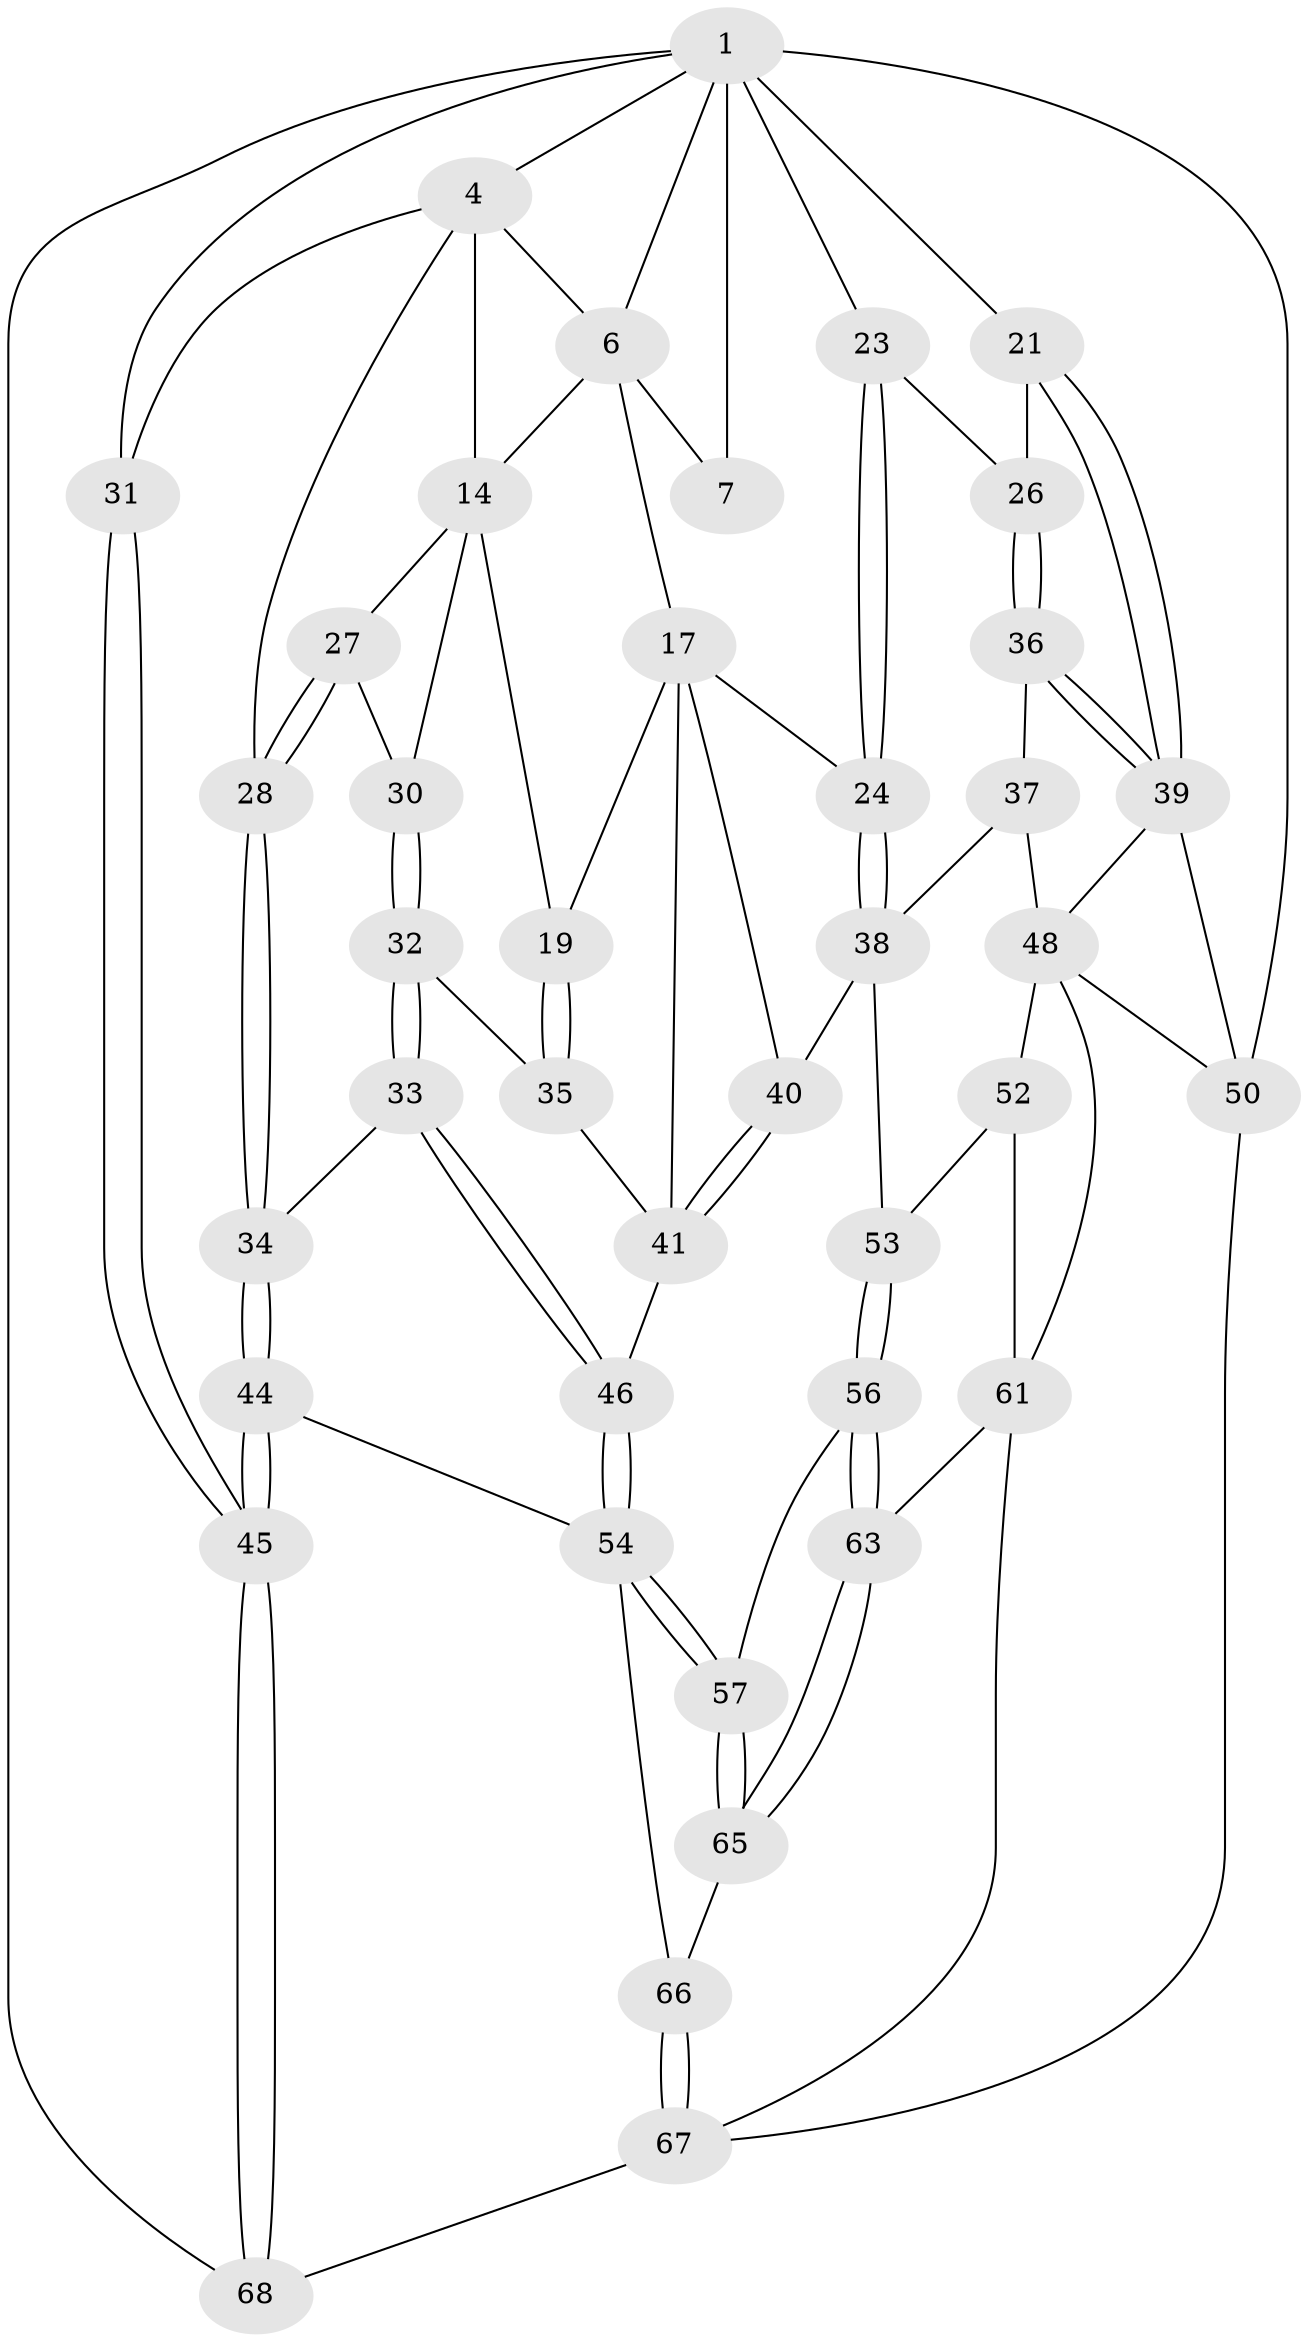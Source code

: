 // original degree distribution, {3: 0.028985507246376812, 5: 0.5797101449275363, 4: 0.21739130434782608, 6: 0.17391304347826086}
// Generated by graph-tools (version 1.1) at 2025/21/03/04/25 18:21:13]
// undirected, 41 vertices, 95 edges
graph export_dot {
graph [start="1"]
  node [color=gray90,style=filled];
  1 [pos="+0.8251093334583591+0",super="+8+2"];
  4 [pos="+0.09613581002946034+0",super="+12+5"];
  6 [pos="+0.45316534823018106+0",super="+13"];
  7 [pos="+0.5931354944269162+0"];
  14 [pos="+0.36119082904808103+0.1720548127764393",super="+15+20"];
  17 [pos="+0.5426034852663446+0.2147512690922263",super="+25+18"];
  19 [pos="+0.4401085809785333+0.2624367939396936"];
  21 [pos="+1+0.2213254306484943",super="+22"];
  23 [pos="+0.7220045978338611+0.2771902474396632"];
  24 [pos="+0.668757061168368+0.3081841412609763"];
  26 [pos="+0.8052660697288022+0.2738345047973943"];
  27 [pos="+0.23254729155307494+0.20599061243254763"];
  28 [pos="+0.09447440842765142+0.31447718018649"];
  30 [pos="+0.26535104511620655+0.24162358658956853"];
  31 [pos="+0+0.2892330067054764"];
  32 [pos="+0.29839918192434844+0.3733629858191609"];
  33 [pos="+0.19308609471812568+0.4842495299881727"];
  34 [pos="+0.19242050024652924+0.48420404629610586"];
  35 [pos="+0.3586836384083279+0.3598936480404633"];
  36 [pos="+0.811006834377035+0.42005609128209115"];
  37 [pos="+0.7561597104948512+0.44717246675156286"];
  38 [pos="+0.7113051994071621+0.4663569295838806",super="+43"];
  39 [pos="+1+0.44835158129840114",super="+47"];
  40 [pos="+0.580164904600569+0.5560685294303636"];
  41 [pos="+0.5133892829208443+0.5209182777224624",super="+42"];
  44 [pos="+0+0.6721702345069342"];
  45 [pos="+0+0.7076460758537487"];
  46 [pos="+0.2984269465706097+0.5646166083725477"];
  48 [pos="+1+0.6559400140135432",super="+49+58"];
  50 [pos="+1+1"];
  52 [pos="+0.6352437944502354+0.6217517932822678",super="+60"];
  53 [pos="+0.6311450307743965+0.6186512694418544"];
  54 [pos="+0.3108792237071956+0.7320883744711902",super="+55"];
  56 [pos="+0.535169146668177+0.7173186663528919"];
  57 [pos="+0.3355339124927369+0.7762823404520318"];
  61 [pos="+0.7109458525540686+1",super="+62"];
  63 [pos="+0.5399327357388687+0.9767904169946093"];
  65 [pos="+0.3194801027679041+0.8405028677527983"];
  66 [pos="+0.27950991819146687+0.8806659609967087"];
  67 [pos="+0.21533839266984478+0.9906298451047783",super="+69"];
  68 [pos="+0+0.7256842037691849"];
  1 -- 23;
  1 -- 7;
  1 -- 21 [weight=2];
  1 -- 50;
  1 -- 68;
  1 -- 4;
  1 -- 31;
  1 -- 6;
  4 -- 28;
  4 -- 31;
  4 -- 6;
  4 -- 14;
  6 -- 7;
  6 -- 14;
  6 -- 17;
  14 -- 27;
  14 -- 19;
  14 -- 30;
  17 -- 24;
  17 -- 40;
  17 -- 19;
  17 -- 41;
  19 -- 35;
  19 -- 35;
  21 -- 39;
  21 -- 39;
  21 -- 26;
  23 -- 24;
  23 -- 24;
  23 -- 26;
  24 -- 38;
  24 -- 38;
  26 -- 36;
  26 -- 36;
  27 -- 28;
  27 -- 28;
  27 -- 30;
  28 -- 34;
  28 -- 34;
  30 -- 32;
  30 -- 32;
  31 -- 45;
  31 -- 45;
  32 -- 33;
  32 -- 33;
  32 -- 35;
  33 -- 34;
  33 -- 46;
  33 -- 46;
  34 -- 44;
  34 -- 44;
  35 -- 41;
  36 -- 37;
  36 -- 39;
  36 -- 39;
  37 -- 38;
  37 -- 48;
  38 -- 40;
  38 -- 53;
  39 -- 48;
  39 -- 50;
  40 -- 41;
  40 -- 41;
  41 -- 46;
  44 -- 45;
  44 -- 45;
  44 -- 54;
  45 -- 68;
  45 -- 68;
  46 -- 54;
  46 -- 54;
  48 -- 52 [weight=2];
  48 -- 50;
  48 -- 61;
  50 -- 67;
  52 -- 53;
  52 -- 61;
  53 -- 56;
  53 -- 56;
  54 -- 57;
  54 -- 57;
  54 -- 66;
  56 -- 57;
  56 -- 63;
  56 -- 63;
  57 -- 65;
  57 -- 65;
  61 -- 63;
  61 -- 67;
  63 -- 65;
  63 -- 65;
  65 -- 66;
  66 -- 67;
  66 -- 67;
  67 -- 68 [weight=2];
}
